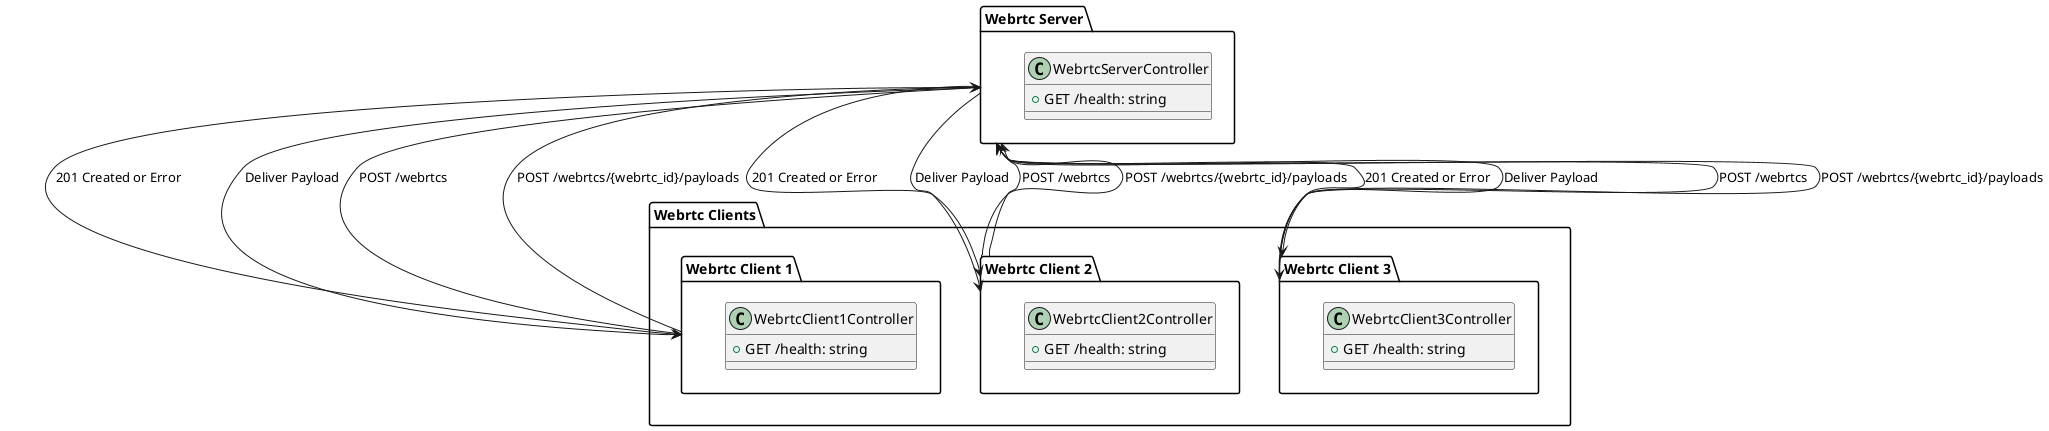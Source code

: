 ' @startuml

' !define class class
' !define ARROW --> : HTTP Request
' !define DIAMOND1 diamond
' !define DIAMOND2 diamond

' class User
' class Service
' class WebrtcServer
' class WebrtcClient

' User --> Service : Register Webrtc
' Service --> WebrtcServer : POST /webrtcs
' WebrtcServer --> Service : 201 Created or Error
' Service --> WebrtcServer : POST /webrtcs/{webrtc_id}/payloads
' WebrtcServer --> Service : Deliver Payload
' User --> Service : Disconnect Webrtc
' Service --> WebrtcServer : DELETE /webrtcs/{webrtc_id}
' WebrtcServer --> Service : 204 No Content or Error

' @enduml


@startuml

package "Webrtc Server" as WebrtcServer {
    class WebrtcServerController {
        + GET /health: string
    }

    ' class WebrtcServerService {
    '     + checkHealth(): Promise<string>
    ' }

    ' class WebrtcServerRepository {
    '     + checkHealth(): Promise<string>
    ' }

    ' class MessageDTO {
    '     + uuid: string
    '     + type: string
    '     + payload: string
    ' }

    ' WebrtcServerController --> WebrtcServerService : Register Webrtc
    ' WebrtcServerService --> WebrtcServerRepository : Register Webrtc
    ' WebrtcServerRepository --> WebrtcServerService : 201 Created or Error
    ' WebrtcServerService --> WebrtcServerController : 201 Created or Error

    ' WebrtcServerController --> WebrtcServerService : Deliver Payload
    ' WebrtcServerService --> WebrtcServerRepository : Deliver Payload
    ' WebrtcServerRepository --> WebrtcServerService : 200 OK or Error
    ' WebrtcServerService --> WebrtcServerController : 200 OK or Error

    ' WebrtcServerController --> WebrtcServerService : Disconnect Webrtc
    ' WebrtcServerService --> WebrtcServerRepository : Disconnect Webrtc
    ' WebrtcServerRepository --> WebrtcServerService : 204 No Content or Error
    ' WebrtcServerService --> WebrtcServerController : 204 No Content or Error
}

package "Webrtc Clients" as WebrtcClients {
    package "Webrtc Client 1" as WebrtcClient1 {
        class WebrtcClient1Controller {
            + GET /health: string
        }

        ' class WebrtcClient1Service {
        '     + checkHealth(): Promise<string>
        ' }

        ' class WebrtcClient1Repository {
        '     + checkHealth(): Promise<string>
        ' }

        ' WebrtcClient1Controller --> WebrtcClient1Service : Register Webrtc
        ' WebrtcClient1Service --> WebrtcClient1Repository : Register Webrtc
        ' WebrtcClient1Repository --> WebrtcClient1Service : 201 Created or Error
        ' WebrtcClient1Service --> WebrtcClient1Controller : 201 Created or Error

        ' WebrtcClient1Controller --> WebrtcClient1Service : Send Payload
        ' WebrtcClient1Service --> WebrtcClient1Repository : Send Payload
        ' WebrtcClient1Repository --> WebrtcClient1Service : 200 OK or Error
        ' WebrtcClient1Service --> WebrtcClient1Controller : 200 OK or Error

        ' WebrtcClient1Controller --> WebrtcClient1Service : Receive Payload
        ' WebrtcClient1Service --> WebrtcClient1Repository : Receive Payload
        ' WebrtcClient1Repository --> WebrtcClient1Service : 200 OK or Error
        ' WebrtcClient1Service --> WebrtcClient1Controller : 200 OK or Error

        ' WebrtcClient1Controller --> WebrtcClient1Service : Disconnect Webrtc
        ' WebrtcClient1Service --> WebrtcClient1Repository : Disconnect Webrtc
        ' WebrtcClient1Repository --> WebrtcClient1Service : 204 No Content or Error
        ' WebrtcClient1Service --> WebrtcClient1Controller : 204 No Content or Error
    }

    package "Webrtc Client 2" as WebrtcClient2 {
        class WebrtcClient2Controller {
            + GET /health: string
        }

        ' class WebrtcClient2Service {
        '     + checkHealth(): Promise<string>
        ' }

        ' class WebrtcClient2Repository {
        '     + checkHealth(): Promise<string>
        ' }

        ' WebrtcClient1Controller --> WebrtcClient1Service : Register Webrtc
        ' WebrtcClient1Service --> WebrtcClient1Repository : Register Webrtc
        ' WebrtcClient1Repository --> WebrtcClient1Service : 201 Created or Error
        ' WebrtcClient1Service --> WebrtcClient1Controller : 201 Created or Error

        ' WebrtcClient1Controller --> WebrtcClient1Service : Send Payload
        ' WebrtcClient1Service --> WebrtcClient1Repository : Send Payload
        ' WebrtcClient1Repository --> WebrtcClient1Service : 200 OK or Error
        ' WebrtcClient1Service --> WebrtcClient1Controller : 200 OK or Error

        ' WebrtcClient1Controller --> WebrtcClient1Service : Receive Payload
        ' WebrtcClient1Service --> WebrtcClient1Repository : Receive Payload
        ' WebrtcClient1Repository --> WebrtcClient1Service : 200 OK or Error
        ' WebrtcClient1Service --> WebrtcClient1Controller : 200 OK or Error

        ' WebrtcClient1Controller --> WebrtcClient1Service : Disconnect Webrtc
        ' WebrtcClient1Service --> WebrtcClient1Repository : Disconnect Webrtc
        ' WebrtcClient1Repository --> WebrtcClient1Service : 204 No Content or Error
        ' WebrtcClient1Service --> WebrtcClient1Controller : 204 No Content or Error
    }

    package "Webrtc Client 3" as WebrtcClient3 {
        class WebrtcClient3Controller {
            + GET /health: string
        }

        ' class WebrtcClient3Service {
        '     + checkHealth(): Promise<string>
        ' }

        ' class WebrtcClient3Repository {
        '     + checkHealth(): Promise<string>
        ' }

        ' WebrtcClient1Controller --> WebrtcClient1Service : Register Webrtc
        ' WebrtcClient1Service --> WebrtcClient1Repository : Register Webrtc
        ' WebrtcClient1Repository --> WebrtcClient1Service : 201 Created or Error
        ' WebrtcClient1Service --> WebrtcClient1Controller : 201 Created or Error

        ' WebrtcClient1Controller --> WebrtcClient1Service : Send Payload
        ' WebrtcClient1Service --> WebrtcClient1Repository : Send Payload
        ' WebrtcClient1Repository --> WebrtcClient1Service : 200 OK or Error
        ' WebrtcClient1Service --> WebrtcClient1Controller : 200 OK or Error

        ' WebrtcClient1Controller --> WebrtcClient1Service : Receive Payload
        ' WebrtcClient1Service --> WebrtcClient1Repository : Receive Payload
        ' WebrtcClient1Repository --> WebrtcClient1Service : 200 OK or Error
        ' WebrtcClient1Service --> WebrtcClient1Controller : 200 OK or Error

        ' WebrtcClient1Controller --> WebrtcClient1Service : Disconnect Webrtc
        ' WebrtcClient1Service --> WebrtcClient1Repository : Disconnect Webrtc
        ' WebrtcClient1Repository --> WebrtcClient1Service : 204 No Content or Error
        ' WebrtcClient1Service --> WebrtcClient1Controller : 204 No Content or Error
    }
}

' package "Security" {
'     class Authentication {
'         + authenticateRequest(request: HttpRequest): boolean
'     }
'     class Authorization {
'         + authorizeRequest(request: HttpRequest): boolean
'     }
'     class SecretKeyValidation {
'         + validateSecretKey(payload: WebrtcPayload, secretKey: string): boolean
'     }

'     ' Authorization --> Authentication : authenticateRequest()
'     ' SecretKeyValidation --> Authorization : authorizeRequest()
'     ' SecretKeyValidation --> WebrtcServer : validateSecretKey()
' }

' package "Monitoring & Logging" {
'     class MonitoringService {
'         + trackWebrtcPerformance(webrtcId: ID): PerformanceMetrics
'     }
'     class LoggingService {
'         + logWebrtcEvent(eventData: WebrtcEvent): void
'     }

'     ' MonitoringService --> WebrtcServer : trackWebrtcPerformance()
'     ' LoggingService --> WebrtcServer : logWebrtcEvent()
' }

' package "Event Tracking" {
'     class EventTrackingService {
'         + trackEvent(eventData: WebrtcEvent): EventStatus
'     }

'     ' EventTrackingService --> WebrtcServer : trackEvent()
' }

WebrtcClient1 --> WebrtcServer : POST /webrtcs
WebrtcClient2 --> WebrtcServer : POST /webrtcs
WebrtcClient3 --> WebrtcServer : POST /webrtcs

WebrtcServer --> WebrtcClient1 : 201 Created or Error
WebrtcServer --> WebrtcClient2 : 201 Created or Error
WebrtcServer --> WebrtcClient3 : 201 Created or Error

WebrtcClient1 --> WebrtcServer : POST /webrtcs/{webrtc_id}/payloads
WebrtcClient2 --> WebrtcServer : POST /webrtcs/{webrtc_id}/payloads
WebrtcClient3 --> WebrtcServer : POST /webrtcs/{webrtc_id}/payloads

WebrtcServer --> WebrtcClient1 : Deliver Payload
WebrtcServer --> WebrtcClient2 : Deliver Payload
WebrtcServer --> WebrtcClient3 : Deliver Payload



' Security.Authentication --> Security.Authorization : Authorize Request
' Security.Authorization --> Security.SecretKeyValidation : Validate Secret Key

' MonitoringService --> WebrtcServer : Track Webrtc Performance
' LoggingService --> WebrtcServer : Log Webrtc Event
' EventTrackingService --> WebrtcServer : Track Event

@enduml
